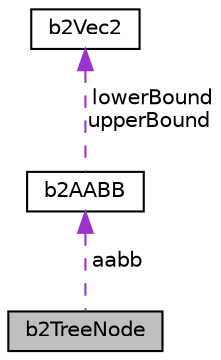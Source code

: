 digraph "b2TreeNode"
{
 // LATEX_PDF_SIZE
  edge [fontname="Helvetica",fontsize="10",labelfontname="Helvetica",labelfontsize="10"];
  node [fontname="Helvetica",fontsize="10",shape=record];
  Node1 [label="b2TreeNode",height=0.2,width=0.4,color="black", fillcolor="grey75", style="filled", fontcolor="black",tooltip="A node in the dynamic tree. The client does not interact with this directly."];
  Node2 -> Node1 [dir="back",color="darkorchid3",fontsize="10",style="dashed",label=" aabb" ,fontname="Helvetica"];
  Node2 [label="b2AABB",height=0.2,width=0.4,color="black", fillcolor="white", style="filled",URL="$structb2AABB.html",tooltip="An axis aligned bounding box."];
  Node3 -> Node2 [dir="back",color="darkorchid3",fontsize="10",style="dashed",label=" lowerBound\nupperBound" ,fontname="Helvetica"];
  Node3 [label="b2Vec2",height=0.2,width=0.4,color="black", fillcolor="white", style="filled",URL="$structb2Vec2.html",tooltip="A 2D column vector."];
}
